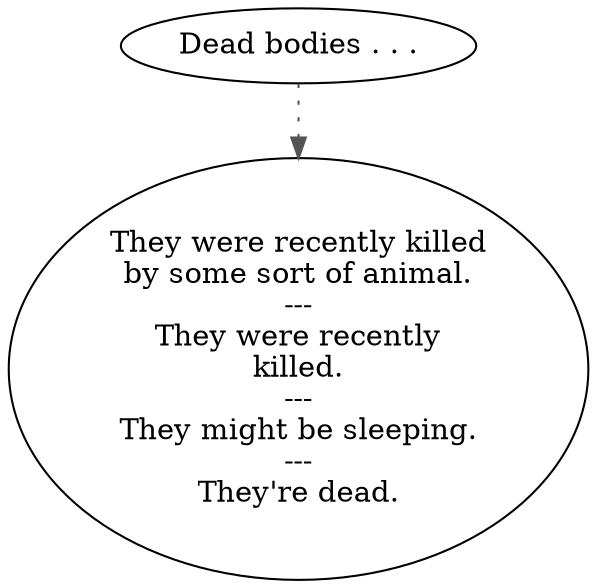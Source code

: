 digraph DEAD {
  "start" [style=filled       fillcolor="#FFFFFF"       color="#000000"]
  "start" -> "dead00" [style=dotted color="#555555"]
  "start" [label="Dead bodies . . ."]
  "dead00" [style=filled       fillcolor="#FFFFFF"       color="#000000"]
  "dead00" [label="They were recently killed\nby some sort of animal.\n---\nThey were recently\nkilled.\n---\nThey might be sleeping.\n---\nThey're dead."]
}